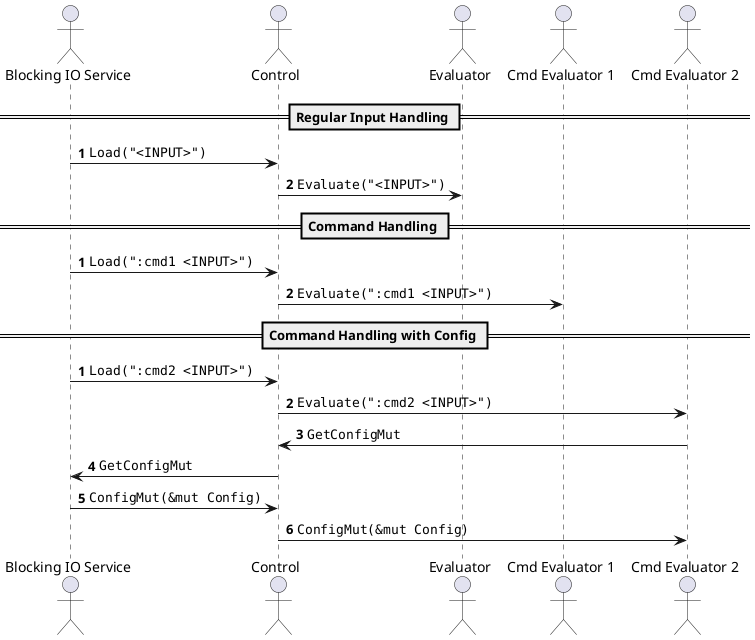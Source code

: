 @startuml repl
' skinparam maxMessageSize 125

actor User as "Blocking IO Service"
actor Ctrl as "Control"
actor Eval as "Evaluator"
actor Cmd1 as "Cmd Evaluator 1"
actor Cmd2 as "Cmd Evaluator 2"

== Regular Input Handling ==

autonumber
User -> Ctrl : ""Load("<INPUT>")""
Ctrl -> Eval : ""Evaluate("<INPUT>")""

== Command Handling ==

autonumber
User -> Ctrl : ""Load(":cmd1 <INPUT>")""
Ctrl -> Cmd1 : ""Evaluate(":cmd1 <INPUT>")""

== Command Handling with Config ==

autonumber
User -> Ctrl : ""Load(":cmd2 <INPUT>")""
Ctrl -> Cmd2 : ""Evaluate(":cmd2 <INPUT>")""
Cmd2 -> Ctrl : ""GetConfigMut""
Ctrl -> User : ""GetConfigMut""
User -> Ctrl : ""ConfigMut(&mut Config)""
Ctrl -> Cmd2 : ""ConfigMut(&mut Config)""

@enduml